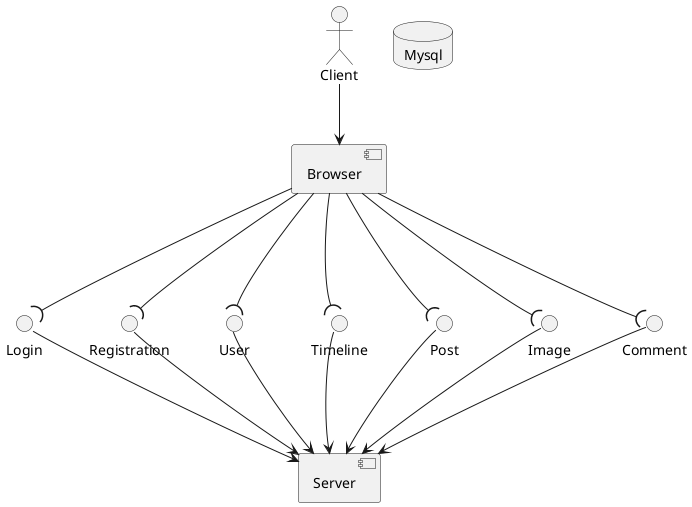 @startuml
'https://plantuml.com/component-diagram

actor Client

[Browser]
[Server]
database "Mysql"

() Login
() Registration
() User
() Timeline
() Post
() Image
() Comment


[Browser] --[hidden]down-> Login
[Browser] --[hidden]down-> Registration
[Browser] --[hidden]down-> User
[Browser] --[hidden]down-> Timeline
[Browser] --[hidden]down-> Post
[Browser] --[hidden]down-> Image
[Browser] --[hidden]down-> Comment

Login --[hidden]down-> [Server]
Registration --[hidden]down-> [Server]
User --[hidden]down-> [Server]
Timeline --[hidden]down-> [Server]
Post --[hidden]down-> [Server]
Image --[hidden]down-> [Server]
Comment --[hidden]down-> [Server]

Client --> [Browser]
[Browser] -( Login
[Browser] -( Registration
[Browser] -( User
[Browser] -( Timeline
[Browser] -( Post
[Browser] -( Image
[Browser] -( Comment
Login -> [Server]
Registration -> [Server]
User -> [Server]
Timeline -> [Server]
Post -> [Server]
Image -> [Server]
Comment -> [Server]


@enduml